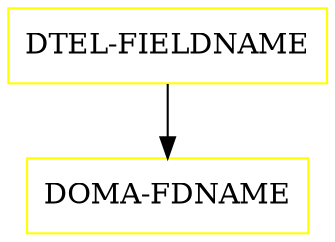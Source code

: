 digraph G {
  "DTEL-FIELDNAME" [shape=box,color=yellow];
  "DOMA-FDNAME" [shape=box,color=yellow,URL="./DOMA_FDNAME.html"];
  "DTEL-FIELDNAME" -> "DOMA-FDNAME";
}
